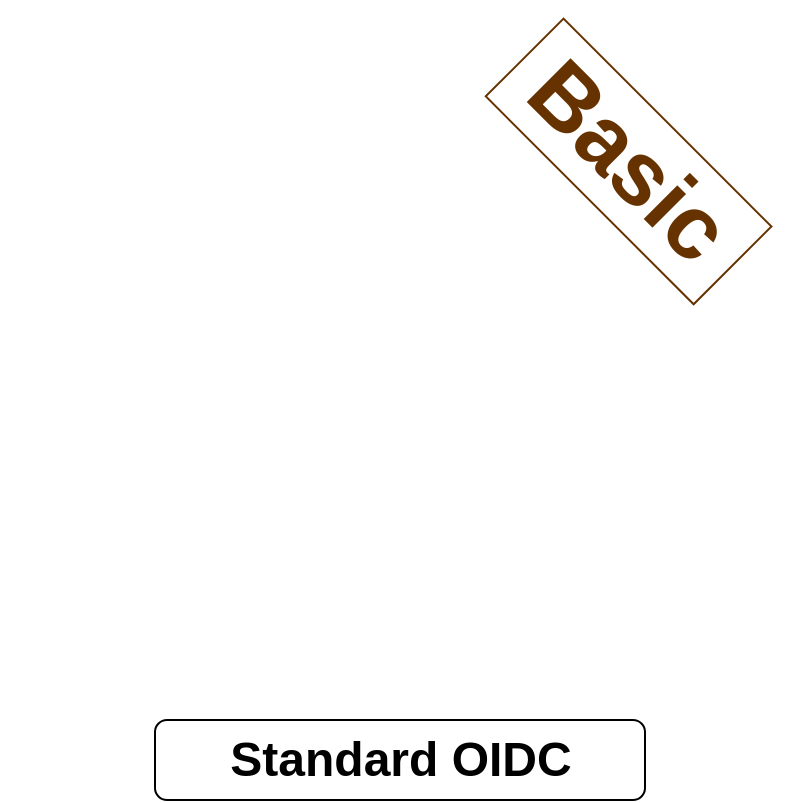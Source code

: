 <mxfile version="20.8.10" type="device" pages="2"><diagram name="Standard_Basic" id="ZyA02t91kMRgI1VJNY40"><mxGraphModel dx="954" dy="674" grid="1" gridSize="10" guides="1" tooltips="1" connect="1" arrows="1" fold="1" page="1" pageScale="1" pageWidth="1169" pageHeight="827" math="0" shadow="0"><root><mxCell id="0"/><mxCell id="1" parent="0"/><mxCell id="OyBRAd4BmHvsWYCKjIHG-6" value="" style="rounded=0;whiteSpace=wrap;html=1;fontSize=24;fillColor=default;strokeColor=none;" parent="1" vertex="1"><mxGeometry x="320" y="200" width="400" height="400" as="geometry"/></mxCell><mxCell id="OyBRAd4BmHvsWYCKjIHG-1" value="" style="shape=image;verticalLabelPosition=bottom;labelBackgroundColor=default;verticalAlign=top;aspect=fixed;imageAspect=0;image=https://pixabay.com/get/ga0c98edcaafc8cb298c1f2a267803c2b6cd8e9f030fd25cb3414aa1dc9f362ea7233ca676ae747d089ef212698d1a600030cca6b6ba95dd1b7ad924d532d73fec11e365fd6f512b23698a7a5a9a9fe16_1280.png;" parent="1" vertex="1"><mxGeometry x="320" y="200" width="390" height="360" as="geometry"/></mxCell><mxCell id="OyBRAd4BmHvsWYCKjIHG-2" value="&lt;b&gt;&lt;font style=&quot;font-size: 45px&quot;&gt;&amp;nbsp;Basic&amp;nbsp;&lt;/font&gt;&lt;/b&gt;" style="text;html=1;strokeColor=none;fillColor=none;align=center;verticalAlign=middle;whiteSpace=wrap;rounded=0;rotation=45;labelBorderColor=#663300;fontColor=#663300;" parent="1" vertex="1"><mxGeometry x="550" y="260" width="170" height="40" as="geometry"/></mxCell><mxCell id="OyBRAd4BmHvsWYCKjIHG-4" value="&lt;font style=&quot;font-size: 24px;&quot;&gt;&lt;b&gt;Standard OIDC&lt;/b&gt;&lt;/font&gt;" style="rounded=1;whiteSpace=wrap;html=1;fillColor=none;" parent="1" vertex="1"><mxGeometry x="397.5" y="560" width="245" height="40" as="geometry"/></mxCell></root></mxGraphModel></diagram><diagram id="gTlsuPhCXkO9wtIjoUyp" name="Standard_Premium"><mxGraphModel dx="954" dy="674" grid="1" gridSize="10" guides="1" tooltips="1" connect="1" arrows="1" fold="1" page="1" pageScale="1" pageWidth="1169" pageHeight="827" math="0" shadow="0"><root><mxCell id="0"/><mxCell id="1" parent="0"/><mxCell id="N4DU3pdjJF2P66TDLUcF-1" value="" style="rounded=0;whiteSpace=wrap;html=1;fontSize=24;fillColor=default;strokeColor=none;" parent="1" vertex="1"><mxGeometry x="320" y="200" width="400" height="400" as="geometry"/></mxCell><mxCell id="N4DU3pdjJF2P66TDLUcF-2" value="" style="shape=image;verticalLabelPosition=bottom;labelBackgroundColor=default;verticalAlign=top;aspect=fixed;imageAspect=0;image=https://pixabay.com/get/ga0c98edcaafc8cb298c1f2a267803c2b6cd8e9f030fd25cb3414aa1dc9f362ea7233ca676ae747d089ef212698d1a600030cca6b6ba95dd1b7ad924d532d73fec11e365fd6f512b23698a7a5a9a9fe16_1280.png;" parent="1" vertex="1"><mxGeometry x="320" y="200" width="390" height="360" as="geometry"/></mxCell><mxCell id="N4DU3pdjJF2P66TDLUcF-4" value="&lt;font style=&quot;font-size: 24px;&quot;&gt;&lt;b&gt;Standard OIDC&lt;/b&gt;&lt;/font&gt;" style="rounded=1;whiteSpace=wrap;html=1;fillColor=none;" parent="1" vertex="1"><mxGeometry x="397.5" y="560" width="245" height="40" as="geometry"/></mxCell><mxCell id="N4DU3pdjJF2P66TDLUcF-5" value="&lt;b&gt;&lt;font style=&quot;font-size: 45px&quot;&gt;&amp;nbsp;Premium&amp;nbsp;&lt;/font&gt;&lt;/b&gt;" style="text;html=1;strokeColor=none;fillColor=none;align=center;verticalAlign=middle;whiteSpace=wrap;rounded=0;rotation=45;labelBorderColor=#000099;fontColor=#000099;" parent="1" vertex="1"><mxGeometry x="530" y="290" width="170" height="40" as="geometry"/></mxCell></root></mxGraphModel></diagram></mxfile>